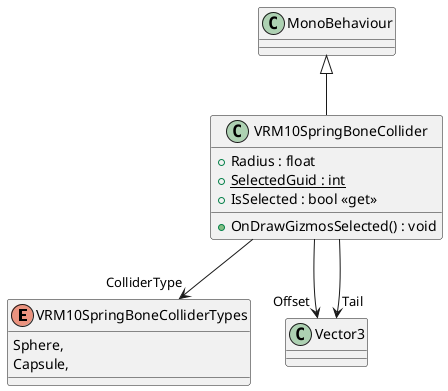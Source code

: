 @startuml
enum VRM10SpringBoneColliderTypes {
    Sphere,
    Capsule,
}
class VRM10SpringBoneCollider {
    + Radius : float
    + {static} SelectedGuid : int
    + IsSelected : bool <<get>>
    + OnDrawGizmosSelected() : void
}
MonoBehaviour <|-- VRM10SpringBoneCollider
VRM10SpringBoneCollider --> "ColliderType" VRM10SpringBoneColliderTypes
VRM10SpringBoneCollider --> "Offset" Vector3
VRM10SpringBoneCollider --> "Tail" Vector3
@enduml

